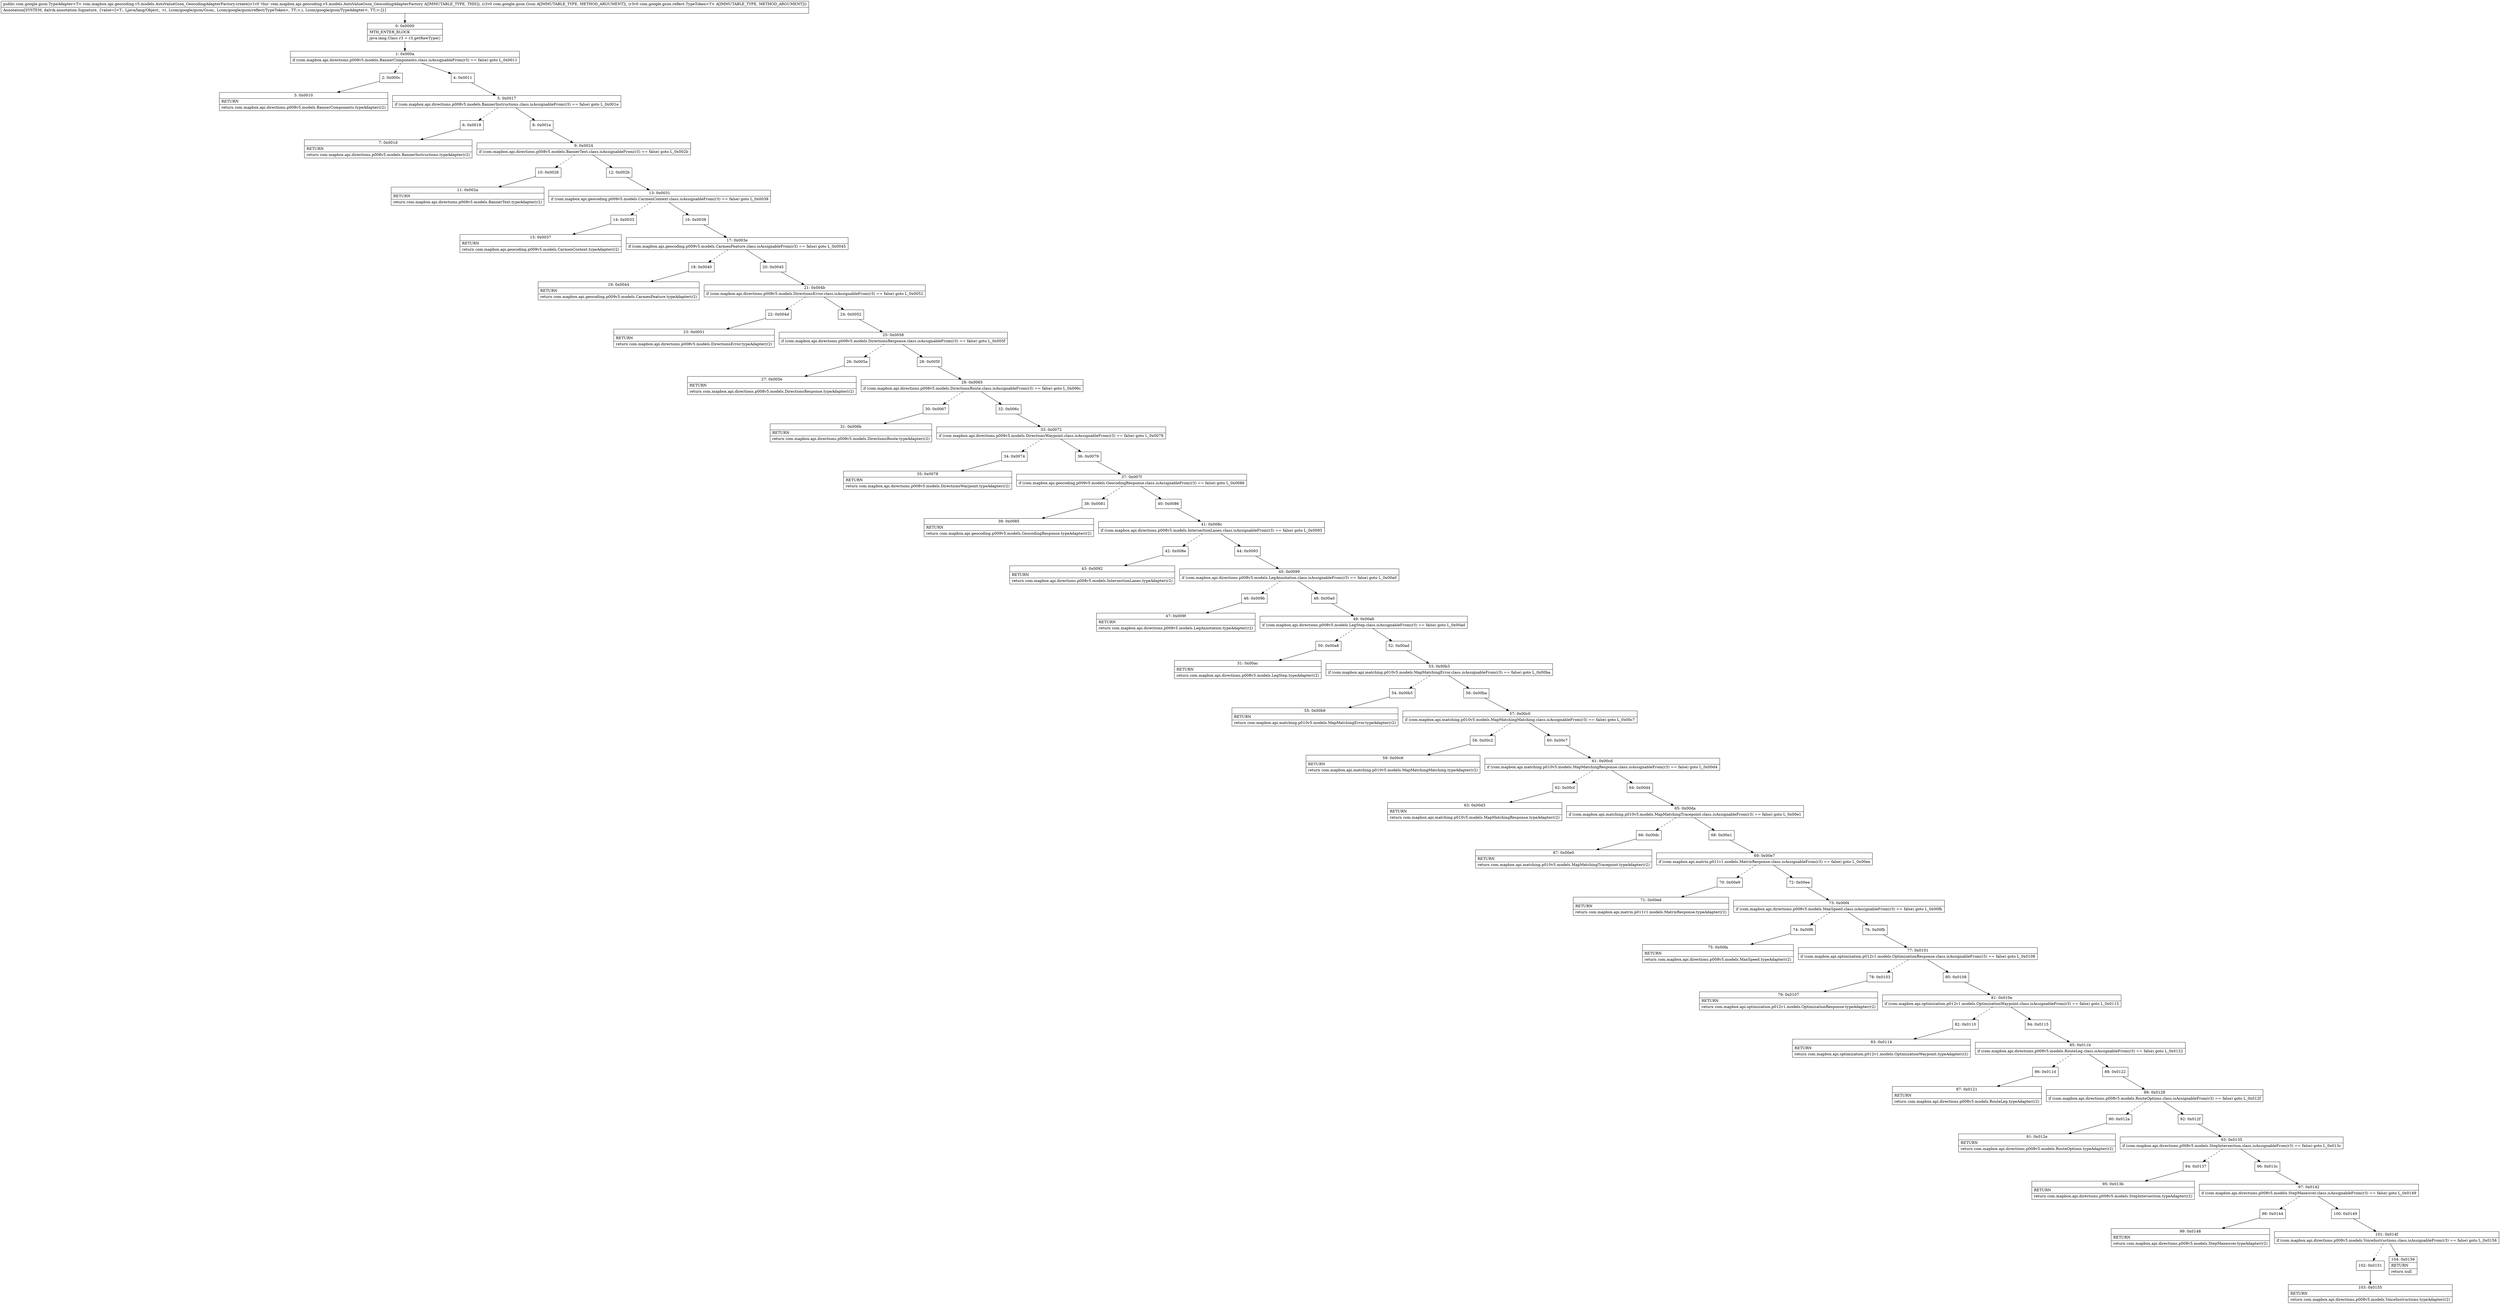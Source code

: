 digraph "CFG forcom.mapbox.api.geocoding.v5.models.AutoValueGson_GeocodingAdapterFactory.create(Lcom\/google\/gson\/Gson;Lcom\/google\/gson\/reflect\/TypeToken;)Lcom\/google\/gson\/TypeAdapter;" {
Node_0 [shape=record,label="{0\:\ 0x0000|MTH_ENTER_BLOCK\l|java.lang.Class r3 = r3.getRawType()\l}"];
Node_1 [shape=record,label="{1\:\ 0x000a|if (com.mapbox.api.directions.p008v5.models.BannerComponents.class.isAssignableFrom(r3) == false) goto L_0x0011\l}"];
Node_2 [shape=record,label="{2\:\ 0x000c}"];
Node_3 [shape=record,label="{3\:\ 0x0010|RETURN\l|return com.mapbox.api.directions.p008v5.models.BannerComponents.typeAdapter(r2)\l}"];
Node_4 [shape=record,label="{4\:\ 0x0011}"];
Node_5 [shape=record,label="{5\:\ 0x0017|if (com.mapbox.api.directions.p008v5.models.BannerInstructions.class.isAssignableFrom(r3) == false) goto L_0x001e\l}"];
Node_6 [shape=record,label="{6\:\ 0x0019}"];
Node_7 [shape=record,label="{7\:\ 0x001d|RETURN\l|return com.mapbox.api.directions.p008v5.models.BannerInstructions.typeAdapter(r2)\l}"];
Node_8 [shape=record,label="{8\:\ 0x001e}"];
Node_9 [shape=record,label="{9\:\ 0x0024|if (com.mapbox.api.directions.p008v5.models.BannerText.class.isAssignableFrom(r3) == false) goto L_0x002b\l}"];
Node_10 [shape=record,label="{10\:\ 0x0026}"];
Node_11 [shape=record,label="{11\:\ 0x002a|RETURN\l|return com.mapbox.api.directions.p008v5.models.BannerText.typeAdapter(r2)\l}"];
Node_12 [shape=record,label="{12\:\ 0x002b}"];
Node_13 [shape=record,label="{13\:\ 0x0031|if (com.mapbox.api.geocoding.p009v5.models.CarmenContext.class.isAssignableFrom(r3) == false) goto L_0x0038\l}"];
Node_14 [shape=record,label="{14\:\ 0x0033}"];
Node_15 [shape=record,label="{15\:\ 0x0037|RETURN\l|return com.mapbox.api.geocoding.p009v5.models.CarmenContext.typeAdapter(r2)\l}"];
Node_16 [shape=record,label="{16\:\ 0x0038}"];
Node_17 [shape=record,label="{17\:\ 0x003e|if (com.mapbox.api.geocoding.p009v5.models.CarmenFeature.class.isAssignableFrom(r3) == false) goto L_0x0045\l}"];
Node_18 [shape=record,label="{18\:\ 0x0040}"];
Node_19 [shape=record,label="{19\:\ 0x0044|RETURN\l|return com.mapbox.api.geocoding.p009v5.models.CarmenFeature.typeAdapter(r2)\l}"];
Node_20 [shape=record,label="{20\:\ 0x0045}"];
Node_21 [shape=record,label="{21\:\ 0x004b|if (com.mapbox.api.directions.p008v5.models.DirectionsError.class.isAssignableFrom(r3) == false) goto L_0x0052\l}"];
Node_22 [shape=record,label="{22\:\ 0x004d}"];
Node_23 [shape=record,label="{23\:\ 0x0051|RETURN\l|return com.mapbox.api.directions.p008v5.models.DirectionsError.typeAdapter(r2)\l}"];
Node_24 [shape=record,label="{24\:\ 0x0052}"];
Node_25 [shape=record,label="{25\:\ 0x0058|if (com.mapbox.api.directions.p008v5.models.DirectionsResponse.class.isAssignableFrom(r3) == false) goto L_0x005f\l}"];
Node_26 [shape=record,label="{26\:\ 0x005a}"];
Node_27 [shape=record,label="{27\:\ 0x005e|RETURN\l|return com.mapbox.api.directions.p008v5.models.DirectionsResponse.typeAdapter(r2)\l}"];
Node_28 [shape=record,label="{28\:\ 0x005f}"];
Node_29 [shape=record,label="{29\:\ 0x0065|if (com.mapbox.api.directions.p008v5.models.DirectionsRoute.class.isAssignableFrom(r3) == false) goto L_0x006c\l}"];
Node_30 [shape=record,label="{30\:\ 0x0067}"];
Node_31 [shape=record,label="{31\:\ 0x006b|RETURN\l|return com.mapbox.api.directions.p008v5.models.DirectionsRoute.typeAdapter(r2)\l}"];
Node_32 [shape=record,label="{32\:\ 0x006c}"];
Node_33 [shape=record,label="{33\:\ 0x0072|if (com.mapbox.api.directions.p008v5.models.DirectionsWaypoint.class.isAssignableFrom(r3) == false) goto L_0x0079\l}"];
Node_34 [shape=record,label="{34\:\ 0x0074}"];
Node_35 [shape=record,label="{35\:\ 0x0078|RETURN\l|return com.mapbox.api.directions.p008v5.models.DirectionsWaypoint.typeAdapter(r2)\l}"];
Node_36 [shape=record,label="{36\:\ 0x0079}"];
Node_37 [shape=record,label="{37\:\ 0x007f|if (com.mapbox.api.geocoding.p009v5.models.GeocodingResponse.class.isAssignableFrom(r3) == false) goto L_0x0086\l}"];
Node_38 [shape=record,label="{38\:\ 0x0081}"];
Node_39 [shape=record,label="{39\:\ 0x0085|RETURN\l|return com.mapbox.api.geocoding.p009v5.models.GeocodingResponse.typeAdapter(r2)\l}"];
Node_40 [shape=record,label="{40\:\ 0x0086}"];
Node_41 [shape=record,label="{41\:\ 0x008c|if (com.mapbox.api.directions.p008v5.models.IntersectionLanes.class.isAssignableFrom(r3) == false) goto L_0x0093\l}"];
Node_42 [shape=record,label="{42\:\ 0x008e}"];
Node_43 [shape=record,label="{43\:\ 0x0092|RETURN\l|return com.mapbox.api.directions.p008v5.models.IntersectionLanes.typeAdapter(r2)\l}"];
Node_44 [shape=record,label="{44\:\ 0x0093}"];
Node_45 [shape=record,label="{45\:\ 0x0099|if (com.mapbox.api.directions.p008v5.models.LegAnnotation.class.isAssignableFrom(r3) == false) goto L_0x00a0\l}"];
Node_46 [shape=record,label="{46\:\ 0x009b}"];
Node_47 [shape=record,label="{47\:\ 0x009f|RETURN\l|return com.mapbox.api.directions.p008v5.models.LegAnnotation.typeAdapter(r2)\l}"];
Node_48 [shape=record,label="{48\:\ 0x00a0}"];
Node_49 [shape=record,label="{49\:\ 0x00a6|if (com.mapbox.api.directions.p008v5.models.LegStep.class.isAssignableFrom(r3) == false) goto L_0x00ad\l}"];
Node_50 [shape=record,label="{50\:\ 0x00a8}"];
Node_51 [shape=record,label="{51\:\ 0x00ac|RETURN\l|return com.mapbox.api.directions.p008v5.models.LegStep.typeAdapter(r2)\l}"];
Node_52 [shape=record,label="{52\:\ 0x00ad}"];
Node_53 [shape=record,label="{53\:\ 0x00b3|if (com.mapbox.api.matching.p010v5.models.MapMatchingError.class.isAssignableFrom(r3) == false) goto L_0x00ba\l}"];
Node_54 [shape=record,label="{54\:\ 0x00b5}"];
Node_55 [shape=record,label="{55\:\ 0x00b9|RETURN\l|return com.mapbox.api.matching.p010v5.models.MapMatchingError.typeAdapter(r2)\l}"];
Node_56 [shape=record,label="{56\:\ 0x00ba}"];
Node_57 [shape=record,label="{57\:\ 0x00c0|if (com.mapbox.api.matching.p010v5.models.MapMatchingMatching.class.isAssignableFrom(r3) == false) goto L_0x00c7\l}"];
Node_58 [shape=record,label="{58\:\ 0x00c2}"];
Node_59 [shape=record,label="{59\:\ 0x00c6|RETURN\l|return com.mapbox.api.matching.p010v5.models.MapMatchingMatching.typeAdapter(r2)\l}"];
Node_60 [shape=record,label="{60\:\ 0x00c7}"];
Node_61 [shape=record,label="{61\:\ 0x00cd|if (com.mapbox.api.matching.p010v5.models.MapMatchingResponse.class.isAssignableFrom(r3) == false) goto L_0x00d4\l}"];
Node_62 [shape=record,label="{62\:\ 0x00cf}"];
Node_63 [shape=record,label="{63\:\ 0x00d3|RETURN\l|return com.mapbox.api.matching.p010v5.models.MapMatchingResponse.typeAdapter(r2)\l}"];
Node_64 [shape=record,label="{64\:\ 0x00d4}"];
Node_65 [shape=record,label="{65\:\ 0x00da|if (com.mapbox.api.matching.p010v5.models.MapMatchingTracepoint.class.isAssignableFrom(r3) == false) goto L_0x00e1\l}"];
Node_66 [shape=record,label="{66\:\ 0x00dc}"];
Node_67 [shape=record,label="{67\:\ 0x00e0|RETURN\l|return com.mapbox.api.matching.p010v5.models.MapMatchingTracepoint.typeAdapter(r2)\l}"];
Node_68 [shape=record,label="{68\:\ 0x00e1}"];
Node_69 [shape=record,label="{69\:\ 0x00e7|if (com.mapbox.api.matrix.p011v1.models.MatrixResponse.class.isAssignableFrom(r3) == false) goto L_0x00ee\l}"];
Node_70 [shape=record,label="{70\:\ 0x00e9}"];
Node_71 [shape=record,label="{71\:\ 0x00ed|RETURN\l|return com.mapbox.api.matrix.p011v1.models.MatrixResponse.typeAdapter(r2)\l}"];
Node_72 [shape=record,label="{72\:\ 0x00ee}"];
Node_73 [shape=record,label="{73\:\ 0x00f4|if (com.mapbox.api.directions.p008v5.models.MaxSpeed.class.isAssignableFrom(r3) == false) goto L_0x00fb\l}"];
Node_74 [shape=record,label="{74\:\ 0x00f6}"];
Node_75 [shape=record,label="{75\:\ 0x00fa|RETURN\l|return com.mapbox.api.directions.p008v5.models.MaxSpeed.typeAdapter(r2)\l}"];
Node_76 [shape=record,label="{76\:\ 0x00fb}"];
Node_77 [shape=record,label="{77\:\ 0x0101|if (com.mapbox.api.optimization.p012v1.models.OptimizationResponse.class.isAssignableFrom(r3) == false) goto L_0x0108\l}"];
Node_78 [shape=record,label="{78\:\ 0x0103}"];
Node_79 [shape=record,label="{79\:\ 0x0107|RETURN\l|return com.mapbox.api.optimization.p012v1.models.OptimizationResponse.typeAdapter(r2)\l}"];
Node_80 [shape=record,label="{80\:\ 0x0108}"];
Node_81 [shape=record,label="{81\:\ 0x010e|if (com.mapbox.api.optimization.p012v1.models.OptimizationWaypoint.class.isAssignableFrom(r3) == false) goto L_0x0115\l}"];
Node_82 [shape=record,label="{82\:\ 0x0110}"];
Node_83 [shape=record,label="{83\:\ 0x0114|RETURN\l|return com.mapbox.api.optimization.p012v1.models.OptimizationWaypoint.typeAdapter(r2)\l}"];
Node_84 [shape=record,label="{84\:\ 0x0115}"];
Node_85 [shape=record,label="{85\:\ 0x011b|if (com.mapbox.api.directions.p008v5.models.RouteLeg.class.isAssignableFrom(r3) == false) goto L_0x0122\l}"];
Node_86 [shape=record,label="{86\:\ 0x011d}"];
Node_87 [shape=record,label="{87\:\ 0x0121|RETURN\l|return com.mapbox.api.directions.p008v5.models.RouteLeg.typeAdapter(r2)\l}"];
Node_88 [shape=record,label="{88\:\ 0x0122}"];
Node_89 [shape=record,label="{89\:\ 0x0128|if (com.mapbox.api.directions.p008v5.models.RouteOptions.class.isAssignableFrom(r3) == false) goto L_0x012f\l}"];
Node_90 [shape=record,label="{90\:\ 0x012a}"];
Node_91 [shape=record,label="{91\:\ 0x012e|RETURN\l|return com.mapbox.api.directions.p008v5.models.RouteOptions.typeAdapter(r2)\l}"];
Node_92 [shape=record,label="{92\:\ 0x012f}"];
Node_93 [shape=record,label="{93\:\ 0x0135|if (com.mapbox.api.directions.p008v5.models.StepIntersection.class.isAssignableFrom(r3) == false) goto L_0x013c\l}"];
Node_94 [shape=record,label="{94\:\ 0x0137}"];
Node_95 [shape=record,label="{95\:\ 0x013b|RETURN\l|return com.mapbox.api.directions.p008v5.models.StepIntersection.typeAdapter(r2)\l}"];
Node_96 [shape=record,label="{96\:\ 0x013c}"];
Node_97 [shape=record,label="{97\:\ 0x0142|if (com.mapbox.api.directions.p008v5.models.StepManeuver.class.isAssignableFrom(r3) == false) goto L_0x0149\l}"];
Node_98 [shape=record,label="{98\:\ 0x0144}"];
Node_99 [shape=record,label="{99\:\ 0x0148|RETURN\l|return com.mapbox.api.directions.p008v5.models.StepManeuver.typeAdapter(r2)\l}"];
Node_100 [shape=record,label="{100\:\ 0x0149}"];
Node_101 [shape=record,label="{101\:\ 0x014f|if (com.mapbox.api.directions.p008v5.models.VoiceInstructions.class.isAssignableFrom(r3) == false) goto L_0x0156\l}"];
Node_102 [shape=record,label="{102\:\ 0x0151}"];
Node_103 [shape=record,label="{103\:\ 0x0155|RETURN\l|return com.mapbox.api.directions.p008v5.models.VoiceInstructions.typeAdapter(r2)\l}"];
Node_104 [shape=record,label="{104\:\ 0x0156|RETURN\l|return null\l}"];
MethodNode[shape=record,label="{public com.google.gson.TypeAdapter\<T\> com.mapbox.api.geocoding.v5.models.AutoValueGson_GeocodingAdapterFactory.create((r1v0 'this' com.mapbox.api.geocoding.v5.models.AutoValueGson_GeocodingAdapterFactory A[IMMUTABLE_TYPE, THIS]), (r2v0 com.google.gson.Gson A[IMMUTABLE_TYPE, METHOD_ARGUMENT]), (r3v0 com.google.gson.reflect.TypeToken\<T\> A[IMMUTABLE_TYPE, METHOD_ARGUMENT]))  | Annotation[SYSTEM, dalvik.annotation.Signature, \{value=[\<T:, Ljava\/lang\/Object;, \>(, Lcom\/google\/gson\/Gson;, Lcom\/google\/gson\/reflect\/TypeToken\<, TT;\>;), Lcom\/google\/gson\/TypeAdapter\<, TT;\>;]\}]\l}"];
MethodNode -> Node_0;
Node_0 -> Node_1;
Node_1 -> Node_2[style=dashed];
Node_1 -> Node_4;
Node_2 -> Node_3;
Node_4 -> Node_5;
Node_5 -> Node_6[style=dashed];
Node_5 -> Node_8;
Node_6 -> Node_7;
Node_8 -> Node_9;
Node_9 -> Node_10[style=dashed];
Node_9 -> Node_12;
Node_10 -> Node_11;
Node_12 -> Node_13;
Node_13 -> Node_14[style=dashed];
Node_13 -> Node_16;
Node_14 -> Node_15;
Node_16 -> Node_17;
Node_17 -> Node_18[style=dashed];
Node_17 -> Node_20;
Node_18 -> Node_19;
Node_20 -> Node_21;
Node_21 -> Node_22[style=dashed];
Node_21 -> Node_24;
Node_22 -> Node_23;
Node_24 -> Node_25;
Node_25 -> Node_26[style=dashed];
Node_25 -> Node_28;
Node_26 -> Node_27;
Node_28 -> Node_29;
Node_29 -> Node_30[style=dashed];
Node_29 -> Node_32;
Node_30 -> Node_31;
Node_32 -> Node_33;
Node_33 -> Node_34[style=dashed];
Node_33 -> Node_36;
Node_34 -> Node_35;
Node_36 -> Node_37;
Node_37 -> Node_38[style=dashed];
Node_37 -> Node_40;
Node_38 -> Node_39;
Node_40 -> Node_41;
Node_41 -> Node_42[style=dashed];
Node_41 -> Node_44;
Node_42 -> Node_43;
Node_44 -> Node_45;
Node_45 -> Node_46[style=dashed];
Node_45 -> Node_48;
Node_46 -> Node_47;
Node_48 -> Node_49;
Node_49 -> Node_50[style=dashed];
Node_49 -> Node_52;
Node_50 -> Node_51;
Node_52 -> Node_53;
Node_53 -> Node_54[style=dashed];
Node_53 -> Node_56;
Node_54 -> Node_55;
Node_56 -> Node_57;
Node_57 -> Node_58[style=dashed];
Node_57 -> Node_60;
Node_58 -> Node_59;
Node_60 -> Node_61;
Node_61 -> Node_62[style=dashed];
Node_61 -> Node_64;
Node_62 -> Node_63;
Node_64 -> Node_65;
Node_65 -> Node_66[style=dashed];
Node_65 -> Node_68;
Node_66 -> Node_67;
Node_68 -> Node_69;
Node_69 -> Node_70[style=dashed];
Node_69 -> Node_72;
Node_70 -> Node_71;
Node_72 -> Node_73;
Node_73 -> Node_74[style=dashed];
Node_73 -> Node_76;
Node_74 -> Node_75;
Node_76 -> Node_77;
Node_77 -> Node_78[style=dashed];
Node_77 -> Node_80;
Node_78 -> Node_79;
Node_80 -> Node_81;
Node_81 -> Node_82[style=dashed];
Node_81 -> Node_84;
Node_82 -> Node_83;
Node_84 -> Node_85;
Node_85 -> Node_86[style=dashed];
Node_85 -> Node_88;
Node_86 -> Node_87;
Node_88 -> Node_89;
Node_89 -> Node_90[style=dashed];
Node_89 -> Node_92;
Node_90 -> Node_91;
Node_92 -> Node_93;
Node_93 -> Node_94[style=dashed];
Node_93 -> Node_96;
Node_94 -> Node_95;
Node_96 -> Node_97;
Node_97 -> Node_98[style=dashed];
Node_97 -> Node_100;
Node_98 -> Node_99;
Node_100 -> Node_101;
Node_101 -> Node_102[style=dashed];
Node_101 -> Node_104;
Node_102 -> Node_103;
}

